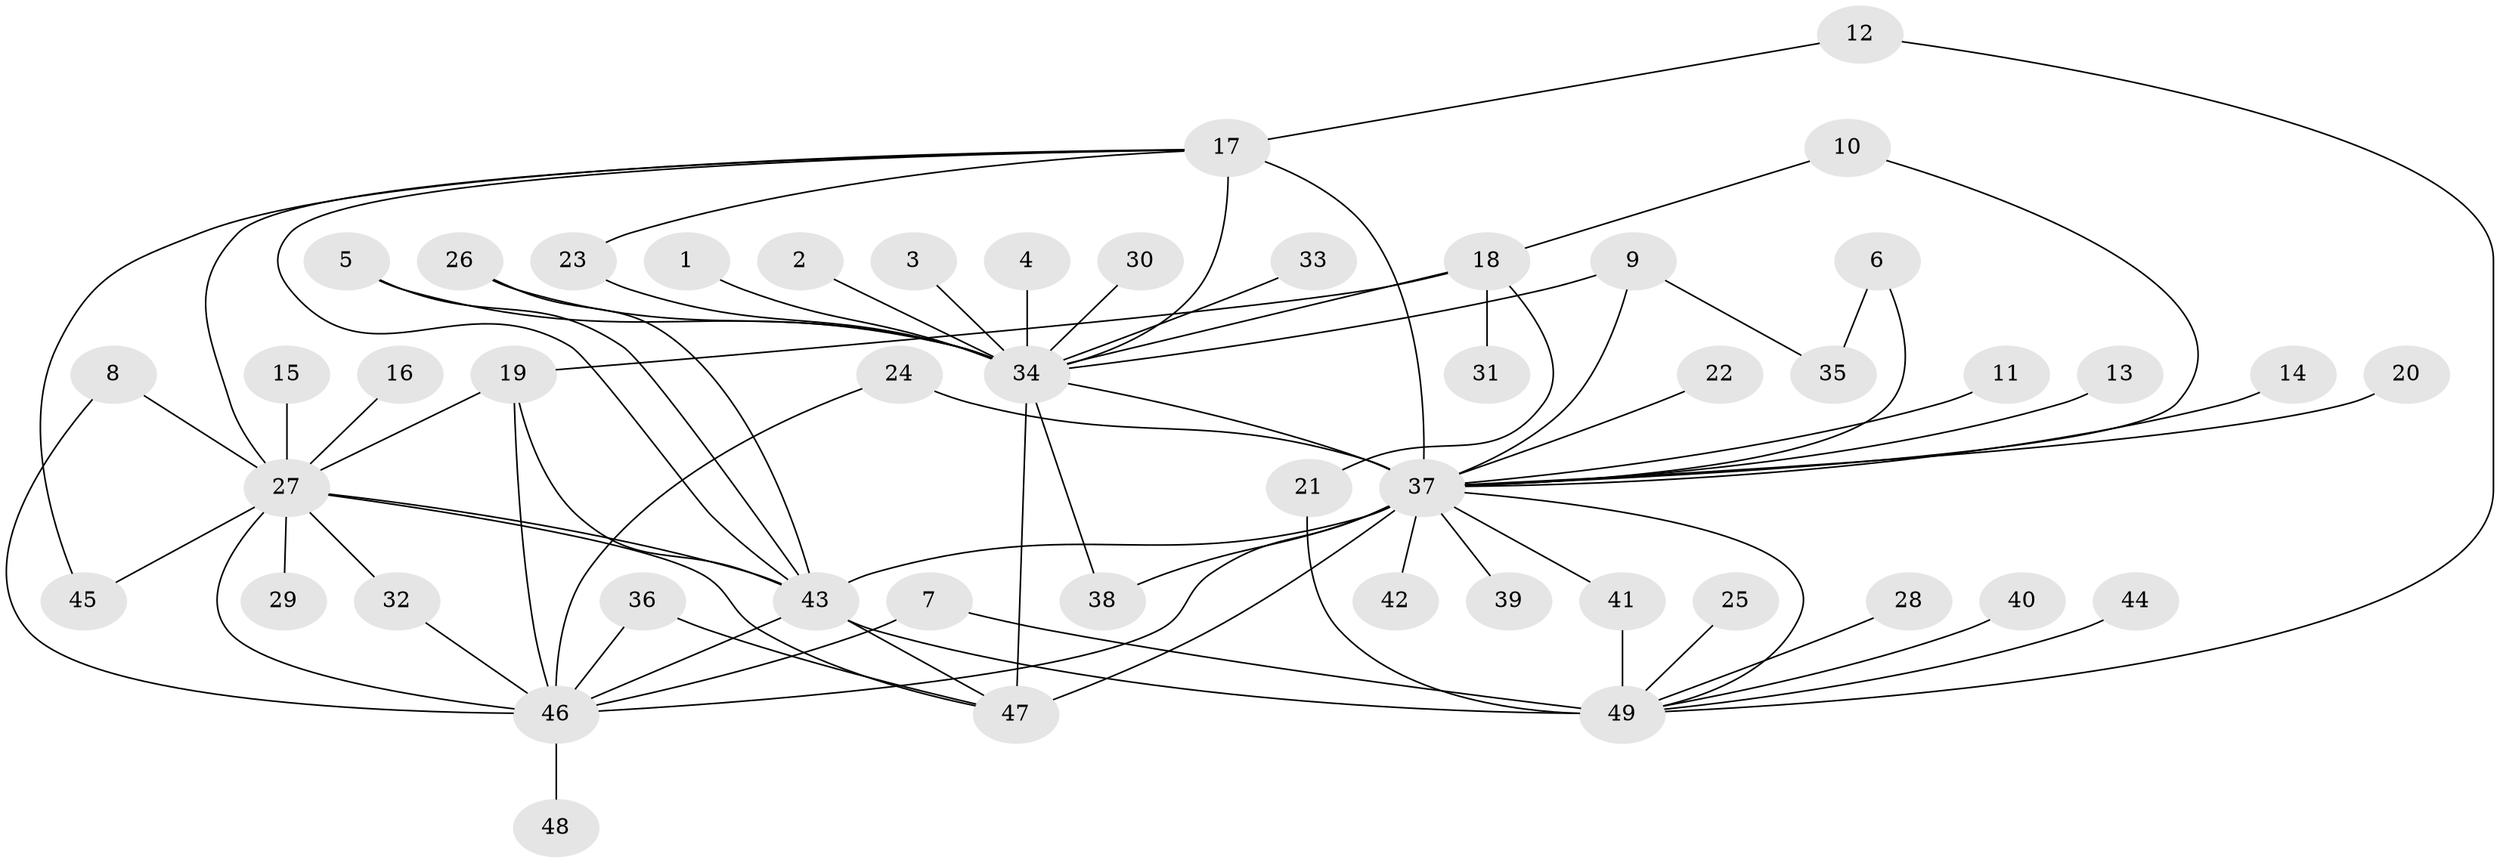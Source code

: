 // original degree distribution, {30: 0.010309278350515464, 23: 0.010309278350515464, 1: 0.4639175257731959, 12: 0.010309278350515464, 5: 0.020618556701030927, 4: 0.05154639175257732, 7: 0.020618556701030927, 10: 0.010309278350515464, 2: 0.26804123711340205, 17: 0.010309278350515464, 3: 0.09278350515463918, 8: 0.020618556701030927, 6: 0.010309278350515464}
// Generated by graph-tools (version 1.1) at 2025/01/03/09/25 03:01:43]
// undirected, 49 vertices, 76 edges
graph export_dot {
graph [start="1"]
  node [color=gray90,style=filled];
  1;
  2;
  3;
  4;
  5;
  6;
  7;
  8;
  9;
  10;
  11;
  12;
  13;
  14;
  15;
  16;
  17;
  18;
  19;
  20;
  21;
  22;
  23;
  24;
  25;
  26;
  27;
  28;
  29;
  30;
  31;
  32;
  33;
  34;
  35;
  36;
  37;
  38;
  39;
  40;
  41;
  42;
  43;
  44;
  45;
  46;
  47;
  48;
  49;
  1 -- 34 [weight=1.0];
  2 -- 34 [weight=1.0];
  3 -- 34 [weight=1.0];
  4 -- 34 [weight=1.0];
  5 -- 34 [weight=1.0];
  5 -- 43 [weight=1.0];
  6 -- 35 [weight=1.0];
  6 -- 37 [weight=1.0];
  7 -- 46 [weight=1.0];
  7 -- 49 [weight=1.0];
  8 -- 27 [weight=1.0];
  8 -- 46 [weight=1.0];
  9 -- 34 [weight=1.0];
  9 -- 35 [weight=1.0];
  9 -- 37 [weight=1.0];
  10 -- 18 [weight=1.0];
  10 -- 37 [weight=1.0];
  11 -- 37 [weight=1.0];
  12 -- 17 [weight=1.0];
  12 -- 49 [weight=1.0];
  13 -- 37 [weight=1.0];
  14 -- 37 [weight=1.0];
  15 -- 27 [weight=1.0];
  16 -- 27 [weight=1.0];
  17 -- 23 [weight=1.0];
  17 -- 27 [weight=1.0];
  17 -- 34 [weight=3.0];
  17 -- 37 [weight=4.0];
  17 -- 43 [weight=1.0];
  17 -- 45 [weight=1.0];
  18 -- 19 [weight=1.0];
  18 -- 21 [weight=1.0];
  18 -- 31 [weight=1.0];
  18 -- 34 [weight=1.0];
  19 -- 27 [weight=1.0];
  19 -- 43 [weight=1.0];
  19 -- 46 [weight=1.0];
  20 -- 37 [weight=1.0];
  21 -- 49 [weight=1.0];
  22 -- 37 [weight=1.0];
  23 -- 34 [weight=1.0];
  24 -- 37 [weight=1.0];
  24 -- 46 [weight=1.0];
  25 -- 49 [weight=1.0];
  26 -- 34 [weight=1.0];
  26 -- 43 [weight=1.0];
  27 -- 29 [weight=1.0];
  27 -- 32 [weight=1.0];
  27 -- 43 [weight=1.0];
  27 -- 45 [weight=1.0];
  27 -- 46 [weight=1.0];
  27 -- 47 [weight=1.0];
  28 -- 49 [weight=1.0];
  30 -- 34 [weight=1.0];
  32 -- 46 [weight=1.0];
  33 -- 34 [weight=1.0];
  34 -- 37 [weight=1.0];
  34 -- 38 [weight=1.0];
  34 -- 47 [weight=3.0];
  36 -- 46 [weight=1.0];
  36 -- 47 [weight=1.0];
  37 -- 38 [weight=1.0];
  37 -- 39 [weight=1.0];
  37 -- 41 [weight=1.0];
  37 -- 42 [weight=1.0];
  37 -- 43 [weight=1.0];
  37 -- 46 [weight=1.0];
  37 -- 47 [weight=2.0];
  37 -- 49 [weight=1.0];
  40 -- 49 [weight=1.0];
  41 -- 49 [weight=1.0];
  43 -- 46 [weight=1.0];
  43 -- 47 [weight=1.0];
  43 -- 49 [weight=4.0];
  44 -- 49 [weight=1.0];
  46 -- 48 [weight=1.0];
}

